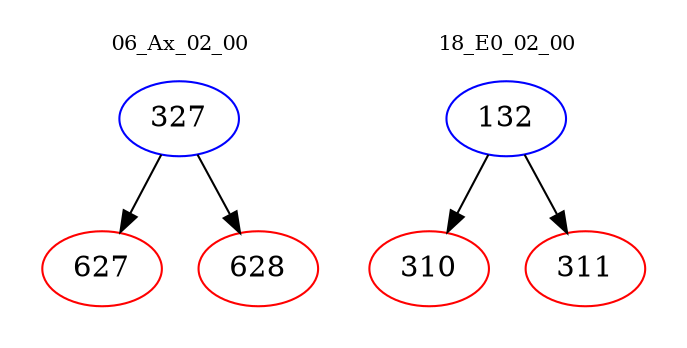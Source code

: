 digraph{
subgraph cluster_0 {
color = white
label = "06_Ax_02_00";
fontsize=10;
T0_327 [label="327", color="blue"]
T0_327 -> T0_627 [color="black"]
T0_627 [label="627", color="red"]
T0_327 -> T0_628 [color="black"]
T0_628 [label="628", color="red"]
}
subgraph cluster_1 {
color = white
label = "18_E0_02_00";
fontsize=10;
T1_132 [label="132", color="blue"]
T1_132 -> T1_310 [color="black"]
T1_310 [label="310", color="red"]
T1_132 -> T1_311 [color="black"]
T1_311 [label="311", color="red"]
}
}

